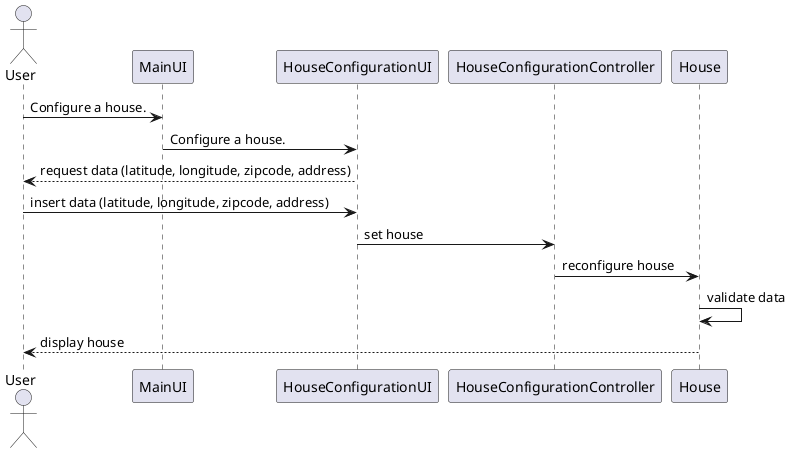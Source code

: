 @startuml
actor User
User -> MainUI: Configure a house.
MainUI -> HouseConfigurationUI: Configure a house.

HouseConfigurationUI --> User: request data (latitude, longitude, zipcode, address)
User -> HouseConfigurationUI: insert data (latitude, longitude, zipcode, address)
HouseConfigurationUI -> HouseConfigurationController: set house
HouseConfigurationController -> House: reconfigure house
House -> House: validate data
House --> User: display house


@enduml